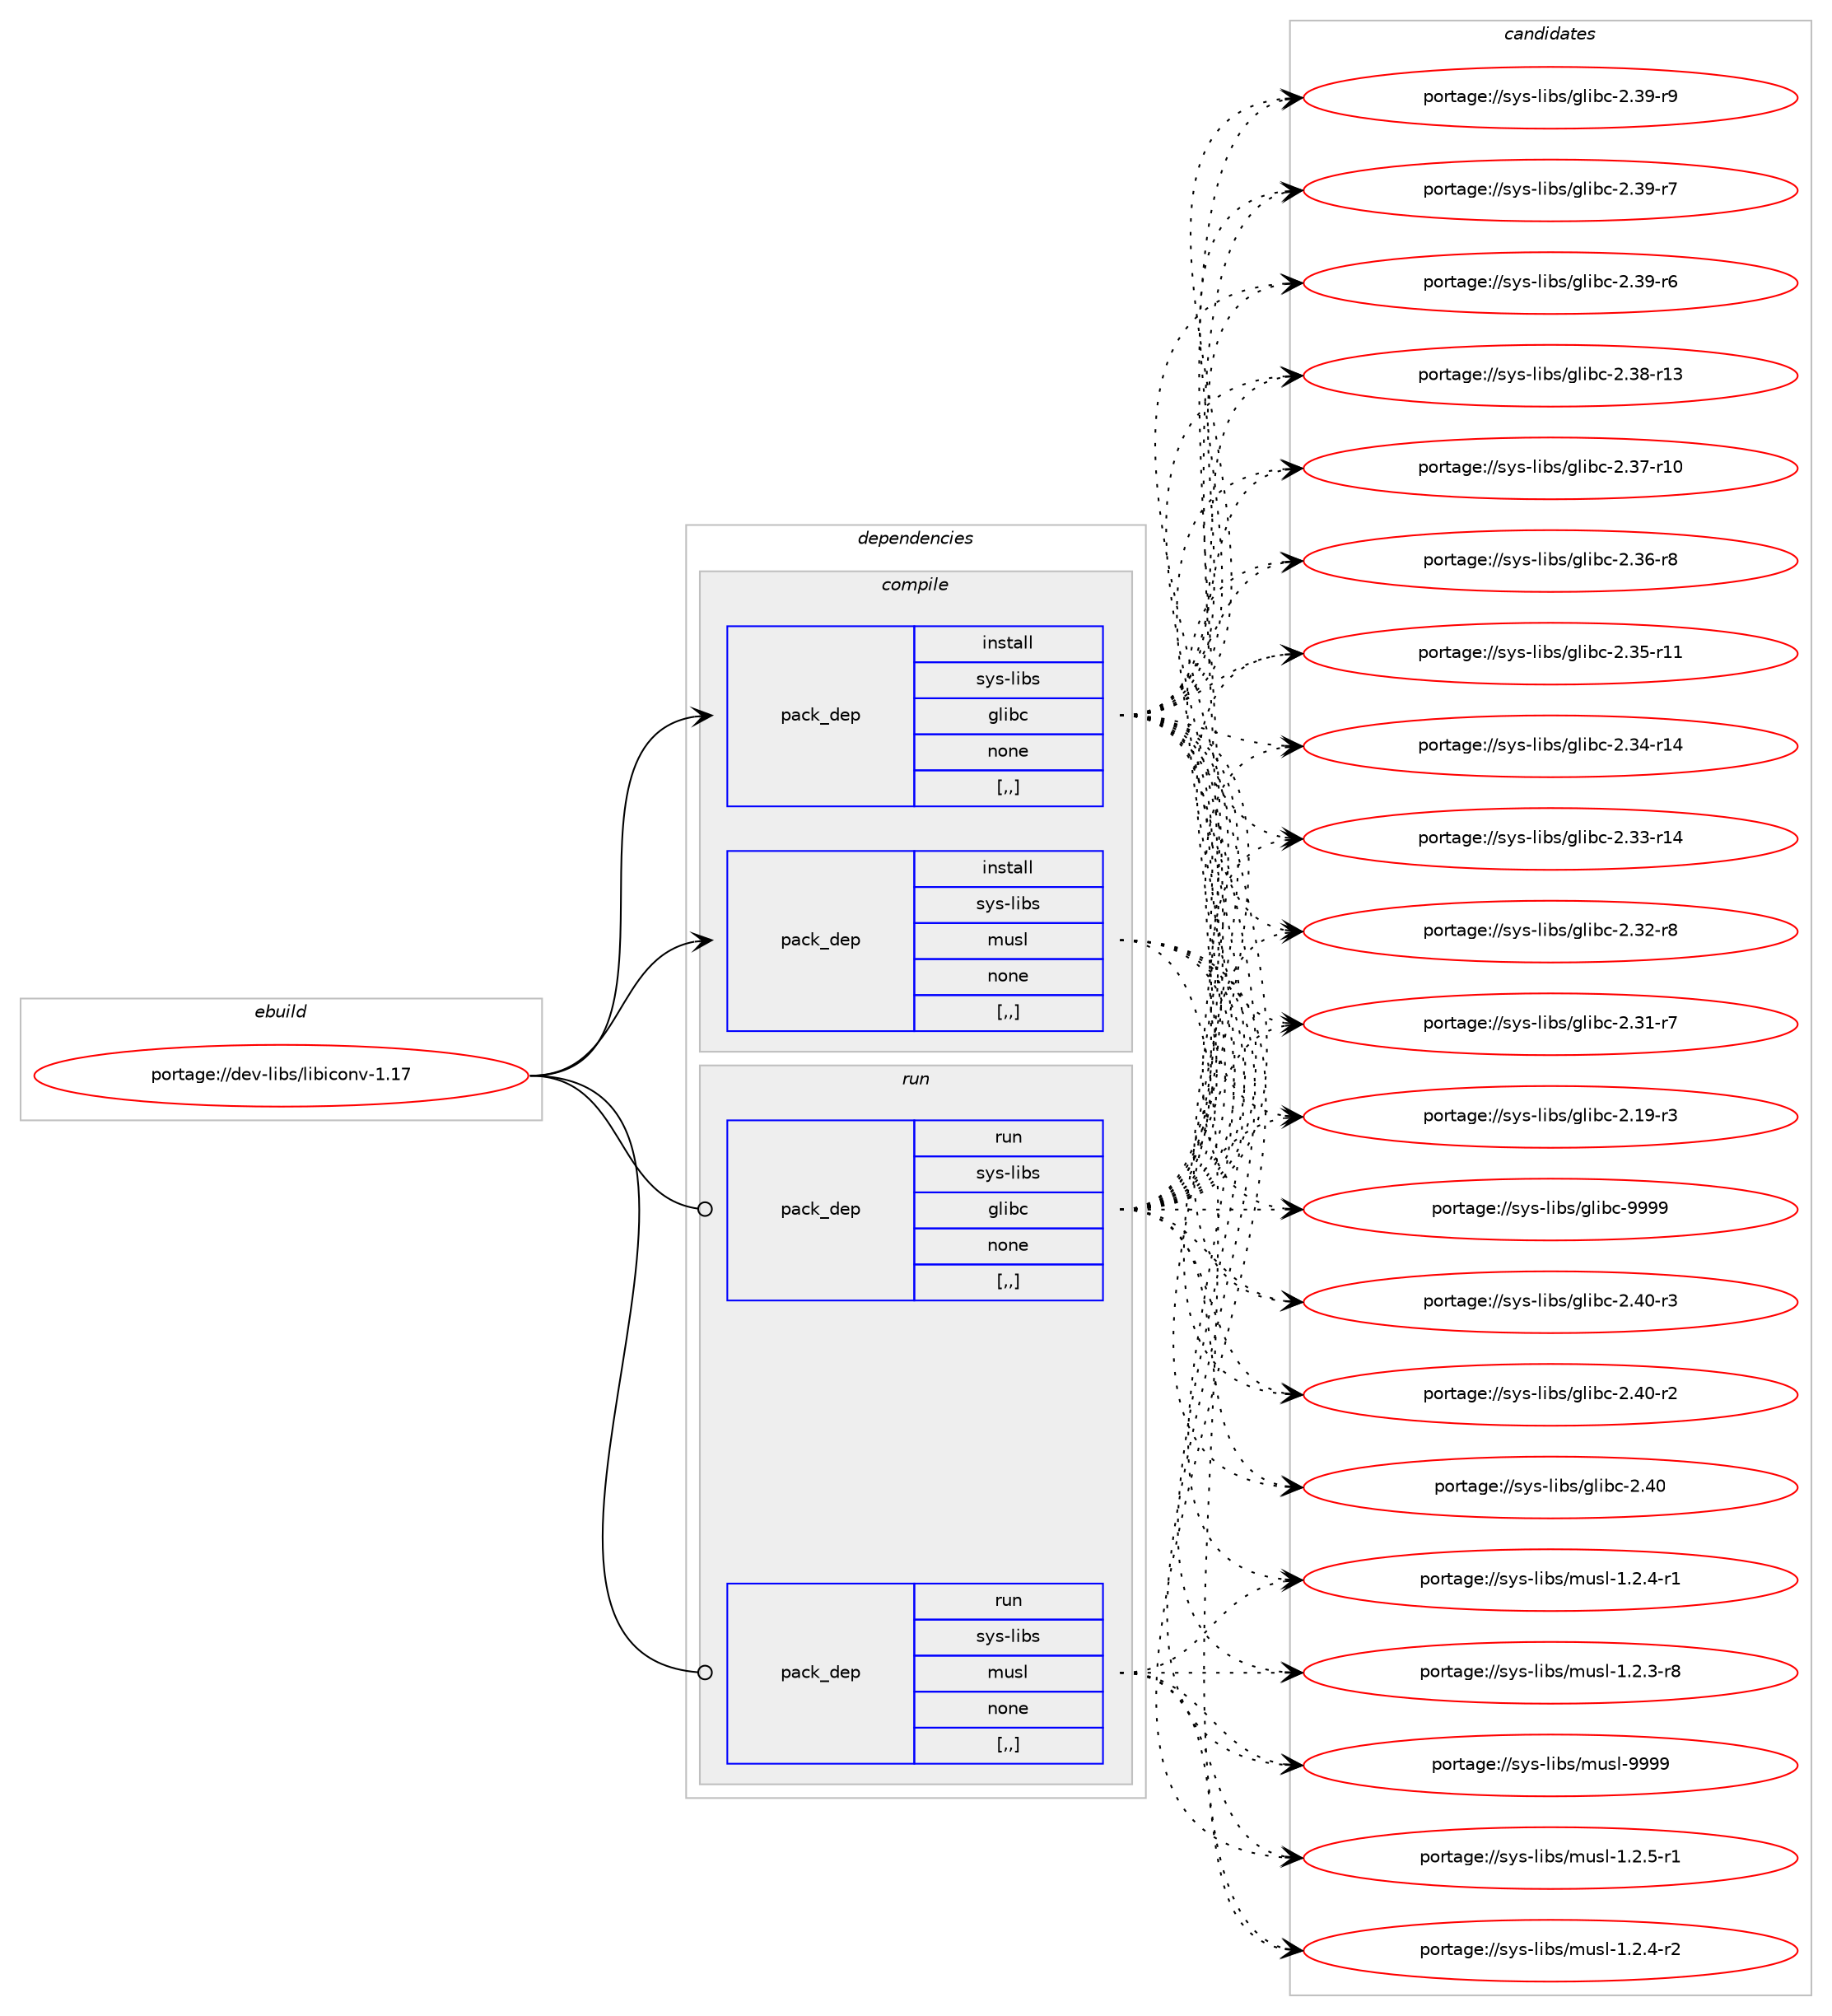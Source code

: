 digraph prolog {

# *************
# Graph options
# *************

newrank=true;
concentrate=true;
compound=true;
graph [rankdir=LR,fontname=Helvetica,fontsize=10,ranksep=1.5];#, ranksep=2.5, nodesep=0.2];
edge  [arrowhead=vee];
node  [fontname=Helvetica,fontsize=10];

# **********
# The ebuild
# **********

subgraph cluster_leftcol {
color=gray;
label=<<i>ebuild</i>>;
id [label="portage://dev-libs/libiconv-1.17", color=red, width=4, href="../dev-libs/libiconv-1.17.svg"];
}

# ****************
# The dependencies
# ****************

subgraph cluster_midcol {
color=gray;
label=<<i>dependencies</i>>;
subgraph cluster_compile {
fillcolor="#eeeeee";
style=filled;
label=<<i>compile</i>>;
subgraph pack442638 {
dependency604396 [label=<<TABLE BORDER="0" CELLBORDER="1" CELLSPACING="0" CELLPADDING="4" WIDTH="220"><TR><TD ROWSPAN="6" CELLPADDING="30">pack_dep</TD></TR><TR><TD WIDTH="110">install</TD></TR><TR><TD>sys-libs</TD></TR><TR><TD>glibc</TD></TR><TR><TD>none</TD></TR><TR><TD>[,,]</TD></TR></TABLE>>, shape=none, color=blue];
}
id:e -> dependency604396:w [weight=20,style="solid",arrowhead="vee"];
subgraph pack442639 {
dependency604397 [label=<<TABLE BORDER="0" CELLBORDER="1" CELLSPACING="0" CELLPADDING="4" WIDTH="220"><TR><TD ROWSPAN="6" CELLPADDING="30">pack_dep</TD></TR><TR><TD WIDTH="110">install</TD></TR><TR><TD>sys-libs</TD></TR><TR><TD>musl</TD></TR><TR><TD>none</TD></TR><TR><TD>[,,]</TD></TR></TABLE>>, shape=none, color=blue];
}
id:e -> dependency604397:w [weight=20,style="solid",arrowhead="vee"];
}
subgraph cluster_compileandrun {
fillcolor="#eeeeee";
style=filled;
label=<<i>compile and run</i>>;
}
subgraph cluster_run {
fillcolor="#eeeeee";
style=filled;
label=<<i>run</i>>;
subgraph pack442640 {
dependency604398 [label=<<TABLE BORDER="0" CELLBORDER="1" CELLSPACING="0" CELLPADDING="4" WIDTH="220"><TR><TD ROWSPAN="6" CELLPADDING="30">pack_dep</TD></TR><TR><TD WIDTH="110">run</TD></TR><TR><TD>sys-libs</TD></TR><TR><TD>glibc</TD></TR><TR><TD>none</TD></TR><TR><TD>[,,]</TD></TR></TABLE>>, shape=none, color=blue];
}
id:e -> dependency604398:w [weight=20,style="solid",arrowhead="odot"];
subgraph pack442641 {
dependency604399 [label=<<TABLE BORDER="0" CELLBORDER="1" CELLSPACING="0" CELLPADDING="4" WIDTH="220"><TR><TD ROWSPAN="6" CELLPADDING="30">pack_dep</TD></TR><TR><TD WIDTH="110">run</TD></TR><TR><TD>sys-libs</TD></TR><TR><TD>musl</TD></TR><TR><TD>none</TD></TR><TR><TD>[,,]</TD></TR></TABLE>>, shape=none, color=blue];
}
id:e -> dependency604399:w [weight=20,style="solid",arrowhead="odot"];
}
}

# **************
# The candidates
# **************

subgraph cluster_choices {
rank=same;
color=gray;
label=<<i>candidates</i>>;

subgraph choice442638 {
color=black;
nodesep=1;
choice11512111545108105981154710310810598994557575757 [label="portage://sys-libs/glibc-9999", color=red, width=4,href="../sys-libs/glibc-9999.svg"];
choice115121115451081059811547103108105989945504652484511451 [label="portage://sys-libs/glibc-2.40-r3", color=red, width=4,href="../sys-libs/glibc-2.40-r3.svg"];
choice115121115451081059811547103108105989945504652484511450 [label="portage://sys-libs/glibc-2.40-r2", color=red, width=4,href="../sys-libs/glibc-2.40-r2.svg"];
choice11512111545108105981154710310810598994550465248 [label="portage://sys-libs/glibc-2.40", color=red, width=4,href="../sys-libs/glibc-2.40.svg"];
choice115121115451081059811547103108105989945504651574511457 [label="portage://sys-libs/glibc-2.39-r9", color=red, width=4,href="../sys-libs/glibc-2.39-r9.svg"];
choice115121115451081059811547103108105989945504651574511455 [label="portage://sys-libs/glibc-2.39-r7", color=red, width=4,href="../sys-libs/glibc-2.39-r7.svg"];
choice115121115451081059811547103108105989945504651574511454 [label="portage://sys-libs/glibc-2.39-r6", color=red, width=4,href="../sys-libs/glibc-2.39-r6.svg"];
choice11512111545108105981154710310810598994550465156451144951 [label="portage://sys-libs/glibc-2.38-r13", color=red, width=4,href="../sys-libs/glibc-2.38-r13.svg"];
choice11512111545108105981154710310810598994550465155451144948 [label="portage://sys-libs/glibc-2.37-r10", color=red, width=4,href="../sys-libs/glibc-2.37-r10.svg"];
choice115121115451081059811547103108105989945504651544511456 [label="portage://sys-libs/glibc-2.36-r8", color=red, width=4,href="../sys-libs/glibc-2.36-r8.svg"];
choice11512111545108105981154710310810598994550465153451144949 [label="portage://sys-libs/glibc-2.35-r11", color=red, width=4,href="../sys-libs/glibc-2.35-r11.svg"];
choice11512111545108105981154710310810598994550465152451144952 [label="portage://sys-libs/glibc-2.34-r14", color=red, width=4,href="../sys-libs/glibc-2.34-r14.svg"];
choice11512111545108105981154710310810598994550465151451144952 [label="portage://sys-libs/glibc-2.33-r14", color=red, width=4,href="../sys-libs/glibc-2.33-r14.svg"];
choice115121115451081059811547103108105989945504651504511456 [label="portage://sys-libs/glibc-2.32-r8", color=red, width=4,href="../sys-libs/glibc-2.32-r8.svg"];
choice115121115451081059811547103108105989945504651494511455 [label="portage://sys-libs/glibc-2.31-r7", color=red, width=4,href="../sys-libs/glibc-2.31-r7.svg"];
choice115121115451081059811547103108105989945504649574511451 [label="portage://sys-libs/glibc-2.19-r3", color=red, width=4,href="../sys-libs/glibc-2.19-r3.svg"];
dependency604396:e -> choice11512111545108105981154710310810598994557575757:w [style=dotted,weight="100"];
dependency604396:e -> choice115121115451081059811547103108105989945504652484511451:w [style=dotted,weight="100"];
dependency604396:e -> choice115121115451081059811547103108105989945504652484511450:w [style=dotted,weight="100"];
dependency604396:e -> choice11512111545108105981154710310810598994550465248:w [style=dotted,weight="100"];
dependency604396:e -> choice115121115451081059811547103108105989945504651574511457:w [style=dotted,weight="100"];
dependency604396:e -> choice115121115451081059811547103108105989945504651574511455:w [style=dotted,weight="100"];
dependency604396:e -> choice115121115451081059811547103108105989945504651574511454:w [style=dotted,weight="100"];
dependency604396:e -> choice11512111545108105981154710310810598994550465156451144951:w [style=dotted,weight="100"];
dependency604396:e -> choice11512111545108105981154710310810598994550465155451144948:w [style=dotted,weight="100"];
dependency604396:e -> choice115121115451081059811547103108105989945504651544511456:w [style=dotted,weight="100"];
dependency604396:e -> choice11512111545108105981154710310810598994550465153451144949:w [style=dotted,weight="100"];
dependency604396:e -> choice11512111545108105981154710310810598994550465152451144952:w [style=dotted,weight="100"];
dependency604396:e -> choice11512111545108105981154710310810598994550465151451144952:w [style=dotted,weight="100"];
dependency604396:e -> choice115121115451081059811547103108105989945504651504511456:w [style=dotted,weight="100"];
dependency604396:e -> choice115121115451081059811547103108105989945504651494511455:w [style=dotted,weight="100"];
dependency604396:e -> choice115121115451081059811547103108105989945504649574511451:w [style=dotted,weight="100"];
}
subgraph choice442639 {
color=black;
nodesep=1;
choice1151211154510810598115471091171151084557575757 [label="portage://sys-libs/musl-9999", color=red, width=4,href="../sys-libs/musl-9999.svg"];
choice1151211154510810598115471091171151084549465046534511449 [label="portage://sys-libs/musl-1.2.5-r1", color=red, width=4,href="../sys-libs/musl-1.2.5-r1.svg"];
choice1151211154510810598115471091171151084549465046524511450 [label="portage://sys-libs/musl-1.2.4-r2", color=red, width=4,href="../sys-libs/musl-1.2.4-r2.svg"];
choice1151211154510810598115471091171151084549465046524511449 [label="portage://sys-libs/musl-1.2.4-r1", color=red, width=4,href="../sys-libs/musl-1.2.4-r1.svg"];
choice1151211154510810598115471091171151084549465046514511456 [label="portage://sys-libs/musl-1.2.3-r8", color=red, width=4,href="../sys-libs/musl-1.2.3-r8.svg"];
dependency604397:e -> choice1151211154510810598115471091171151084557575757:w [style=dotted,weight="100"];
dependency604397:e -> choice1151211154510810598115471091171151084549465046534511449:w [style=dotted,weight="100"];
dependency604397:e -> choice1151211154510810598115471091171151084549465046524511450:w [style=dotted,weight="100"];
dependency604397:e -> choice1151211154510810598115471091171151084549465046524511449:w [style=dotted,weight="100"];
dependency604397:e -> choice1151211154510810598115471091171151084549465046514511456:w [style=dotted,weight="100"];
}
subgraph choice442640 {
color=black;
nodesep=1;
choice11512111545108105981154710310810598994557575757 [label="portage://sys-libs/glibc-9999", color=red, width=4,href="../sys-libs/glibc-9999.svg"];
choice115121115451081059811547103108105989945504652484511451 [label="portage://sys-libs/glibc-2.40-r3", color=red, width=4,href="../sys-libs/glibc-2.40-r3.svg"];
choice115121115451081059811547103108105989945504652484511450 [label="portage://sys-libs/glibc-2.40-r2", color=red, width=4,href="../sys-libs/glibc-2.40-r2.svg"];
choice11512111545108105981154710310810598994550465248 [label="portage://sys-libs/glibc-2.40", color=red, width=4,href="../sys-libs/glibc-2.40.svg"];
choice115121115451081059811547103108105989945504651574511457 [label="portage://sys-libs/glibc-2.39-r9", color=red, width=4,href="../sys-libs/glibc-2.39-r9.svg"];
choice115121115451081059811547103108105989945504651574511455 [label="portage://sys-libs/glibc-2.39-r7", color=red, width=4,href="../sys-libs/glibc-2.39-r7.svg"];
choice115121115451081059811547103108105989945504651574511454 [label="portage://sys-libs/glibc-2.39-r6", color=red, width=4,href="../sys-libs/glibc-2.39-r6.svg"];
choice11512111545108105981154710310810598994550465156451144951 [label="portage://sys-libs/glibc-2.38-r13", color=red, width=4,href="../sys-libs/glibc-2.38-r13.svg"];
choice11512111545108105981154710310810598994550465155451144948 [label="portage://sys-libs/glibc-2.37-r10", color=red, width=4,href="../sys-libs/glibc-2.37-r10.svg"];
choice115121115451081059811547103108105989945504651544511456 [label="portage://sys-libs/glibc-2.36-r8", color=red, width=4,href="../sys-libs/glibc-2.36-r8.svg"];
choice11512111545108105981154710310810598994550465153451144949 [label="portage://sys-libs/glibc-2.35-r11", color=red, width=4,href="../sys-libs/glibc-2.35-r11.svg"];
choice11512111545108105981154710310810598994550465152451144952 [label="portage://sys-libs/glibc-2.34-r14", color=red, width=4,href="../sys-libs/glibc-2.34-r14.svg"];
choice11512111545108105981154710310810598994550465151451144952 [label="portage://sys-libs/glibc-2.33-r14", color=red, width=4,href="../sys-libs/glibc-2.33-r14.svg"];
choice115121115451081059811547103108105989945504651504511456 [label="portage://sys-libs/glibc-2.32-r8", color=red, width=4,href="../sys-libs/glibc-2.32-r8.svg"];
choice115121115451081059811547103108105989945504651494511455 [label="portage://sys-libs/glibc-2.31-r7", color=red, width=4,href="../sys-libs/glibc-2.31-r7.svg"];
choice115121115451081059811547103108105989945504649574511451 [label="portage://sys-libs/glibc-2.19-r3", color=red, width=4,href="../sys-libs/glibc-2.19-r3.svg"];
dependency604398:e -> choice11512111545108105981154710310810598994557575757:w [style=dotted,weight="100"];
dependency604398:e -> choice115121115451081059811547103108105989945504652484511451:w [style=dotted,weight="100"];
dependency604398:e -> choice115121115451081059811547103108105989945504652484511450:w [style=dotted,weight="100"];
dependency604398:e -> choice11512111545108105981154710310810598994550465248:w [style=dotted,weight="100"];
dependency604398:e -> choice115121115451081059811547103108105989945504651574511457:w [style=dotted,weight="100"];
dependency604398:e -> choice115121115451081059811547103108105989945504651574511455:w [style=dotted,weight="100"];
dependency604398:e -> choice115121115451081059811547103108105989945504651574511454:w [style=dotted,weight="100"];
dependency604398:e -> choice11512111545108105981154710310810598994550465156451144951:w [style=dotted,weight="100"];
dependency604398:e -> choice11512111545108105981154710310810598994550465155451144948:w [style=dotted,weight="100"];
dependency604398:e -> choice115121115451081059811547103108105989945504651544511456:w [style=dotted,weight="100"];
dependency604398:e -> choice11512111545108105981154710310810598994550465153451144949:w [style=dotted,weight="100"];
dependency604398:e -> choice11512111545108105981154710310810598994550465152451144952:w [style=dotted,weight="100"];
dependency604398:e -> choice11512111545108105981154710310810598994550465151451144952:w [style=dotted,weight="100"];
dependency604398:e -> choice115121115451081059811547103108105989945504651504511456:w [style=dotted,weight="100"];
dependency604398:e -> choice115121115451081059811547103108105989945504651494511455:w [style=dotted,weight="100"];
dependency604398:e -> choice115121115451081059811547103108105989945504649574511451:w [style=dotted,weight="100"];
}
subgraph choice442641 {
color=black;
nodesep=1;
choice1151211154510810598115471091171151084557575757 [label="portage://sys-libs/musl-9999", color=red, width=4,href="../sys-libs/musl-9999.svg"];
choice1151211154510810598115471091171151084549465046534511449 [label="portage://sys-libs/musl-1.2.5-r1", color=red, width=4,href="../sys-libs/musl-1.2.5-r1.svg"];
choice1151211154510810598115471091171151084549465046524511450 [label="portage://sys-libs/musl-1.2.4-r2", color=red, width=4,href="../sys-libs/musl-1.2.4-r2.svg"];
choice1151211154510810598115471091171151084549465046524511449 [label="portage://sys-libs/musl-1.2.4-r1", color=red, width=4,href="../sys-libs/musl-1.2.4-r1.svg"];
choice1151211154510810598115471091171151084549465046514511456 [label="portage://sys-libs/musl-1.2.3-r8", color=red, width=4,href="../sys-libs/musl-1.2.3-r8.svg"];
dependency604399:e -> choice1151211154510810598115471091171151084557575757:w [style=dotted,weight="100"];
dependency604399:e -> choice1151211154510810598115471091171151084549465046534511449:w [style=dotted,weight="100"];
dependency604399:e -> choice1151211154510810598115471091171151084549465046524511450:w [style=dotted,weight="100"];
dependency604399:e -> choice1151211154510810598115471091171151084549465046524511449:w [style=dotted,weight="100"];
dependency604399:e -> choice1151211154510810598115471091171151084549465046514511456:w [style=dotted,weight="100"];
}
}

}
